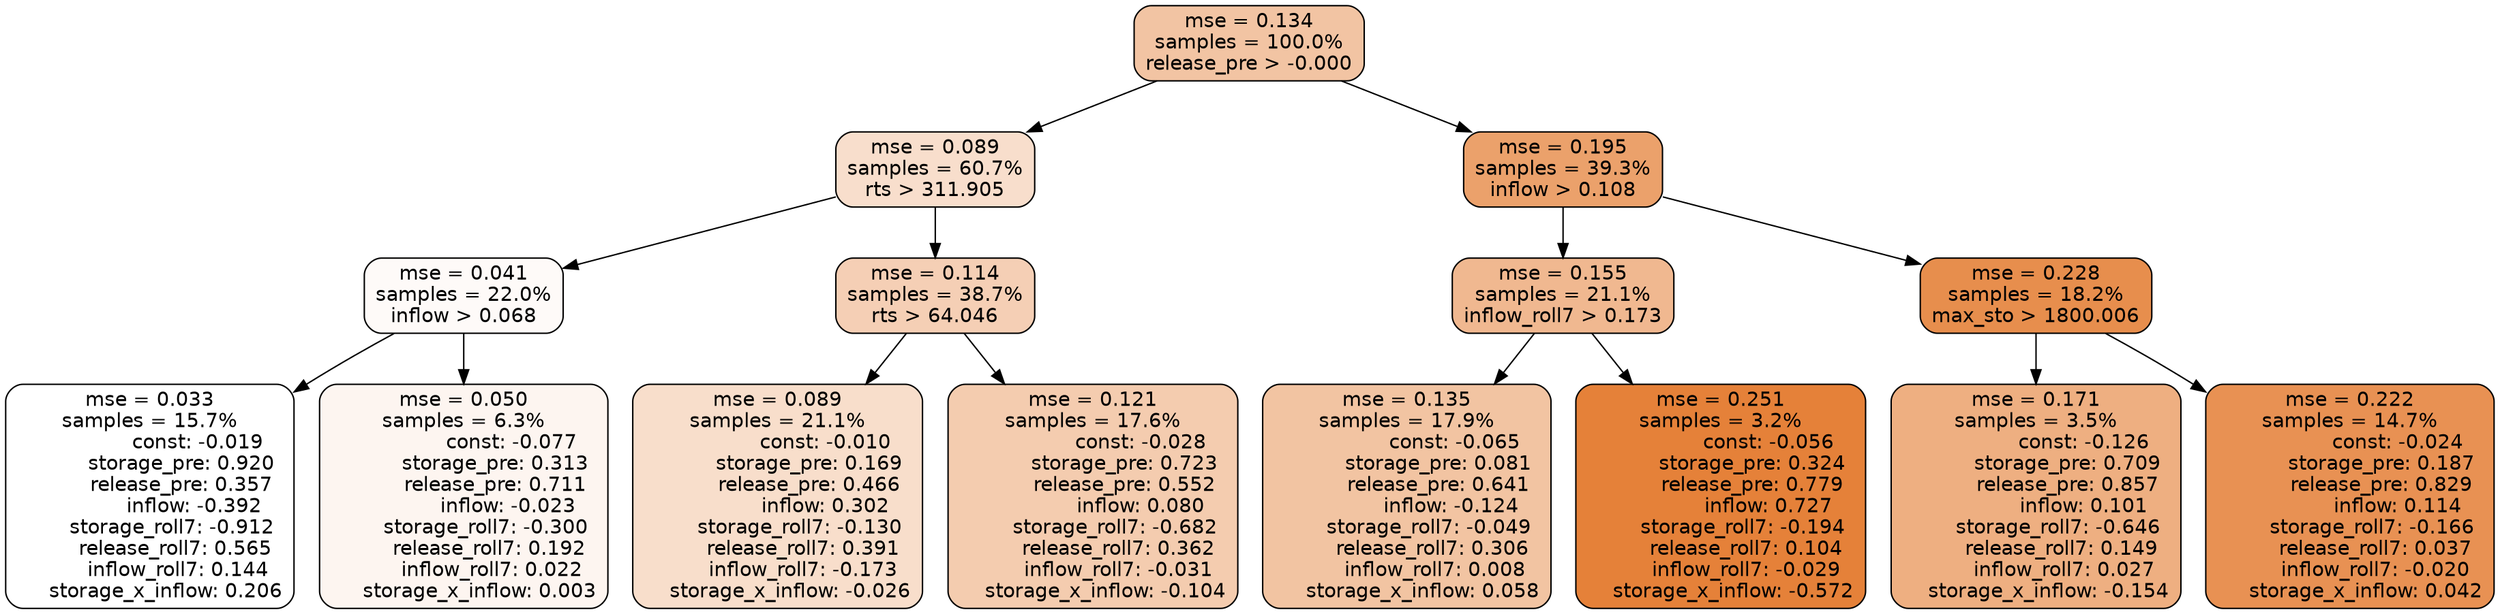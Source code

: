 digraph tree {
node [shape=rectangle, style="filled, rounded", color="black", fontname=helvetica] ;
edge [fontname=helvetica] ;
	"0" [label="mse = 0.134
samples = 100.0%
release_pre > -0.000", fillcolor="#f2c4a3"]
	"1" [label="mse = 0.089
samples = 60.7%
rts > 311.905", fillcolor="#f8decc"]
	"8" [label="mse = 0.195
samples = 39.3%
inflow > 0.108", fillcolor="#eba16b"]
	"5" [label="mse = 0.041
samples = 22.0%
inflow > 0.068", fillcolor="#fefaf8"]
	"2" [label="mse = 0.114
samples = 38.7%
rts > 64.046", fillcolor="#f5cfb5"]
	"9" [label="mse = 0.155
samples = 21.1%
inflow_roll7 > 0.173", fillcolor="#f0b890"]
	"12" [label="mse = 0.228
samples = 18.2%
max_sto > 1800.006", fillcolor="#e78e4d"]
	"6" [label="mse = 0.033
samples = 15.7%
               const: -0.019
          storage_pre: 0.920
          release_pre: 0.357
              inflow: -0.392
       storage_roll7: -0.912
        release_roll7: 0.565
         inflow_roll7: 0.144
     storage_x_inflow: 0.206", fillcolor="#ffffff"]
	"7" [label="mse = 0.050
samples = 6.3%
               const: -0.077
          storage_pre: 0.313
          release_pre: 0.711
              inflow: -0.023
       storage_roll7: -0.300
        release_roll7: 0.192
         inflow_roll7: 0.022
     storage_x_inflow: 0.003", fillcolor="#fdf5f0"]
	"3" [label="mse = 0.089
samples = 21.1%
               const: -0.010
          storage_pre: 0.169
          release_pre: 0.466
               inflow: 0.302
       storage_roll7: -0.130
        release_roll7: 0.391
        inflow_roll7: -0.173
    storage_x_inflow: -0.026", fillcolor="#f8decb"]
	"4" [label="mse = 0.121
samples = 17.6%
               const: -0.028
          storage_pre: 0.723
          release_pre: 0.552
               inflow: 0.080
       storage_roll7: -0.682
        release_roll7: 0.362
        inflow_roll7: -0.031
    storage_x_inflow: -0.104", fillcolor="#f4ccaf"]
	"10" [label="mse = 0.135
samples = 17.9%
               const: -0.065
          storage_pre: 0.081
          release_pre: 0.641
              inflow: -0.124
       storage_roll7: -0.049
        release_roll7: 0.306
         inflow_roll7: 0.008
     storage_x_inflow: 0.058", fillcolor="#f2c4a2"]
	"11" [label="mse = 0.251
samples = 3.2%
               const: -0.056
          storage_pre: 0.324
          release_pre: 0.779
               inflow: 0.727
       storage_roll7: -0.194
        release_roll7: 0.104
        inflow_roll7: -0.029
    storage_x_inflow: -0.572", fillcolor="#e58139"]
	"14" [label="mse = 0.171
samples = 3.5%
               const: -0.126
          storage_pre: 0.709
          release_pre: 0.857
               inflow: 0.101
       storage_roll7: -0.646
        release_roll7: 0.149
         inflow_roll7: 0.027
    storage_x_inflow: -0.154", fillcolor="#eeaf81"]
	"13" [label="mse = 0.222
samples = 14.7%
               const: -0.024
          storage_pre: 0.187
          release_pre: 0.829
               inflow: 0.114
       storage_roll7: -0.166
        release_roll7: 0.037
        inflow_roll7: -0.020
     storage_x_inflow: 0.042", fillcolor="#e89153"]

	"0" -> "1"
	"0" -> "8"
	"1" -> "2"
	"1" -> "5"
	"8" -> "9"
	"8" -> "12"
	"5" -> "6"
	"5" -> "7"
	"2" -> "3"
	"2" -> "4"
	"9" -> "10"
	"9" -> "11"
	"12" -> "13"
	"12" -> "14"
}